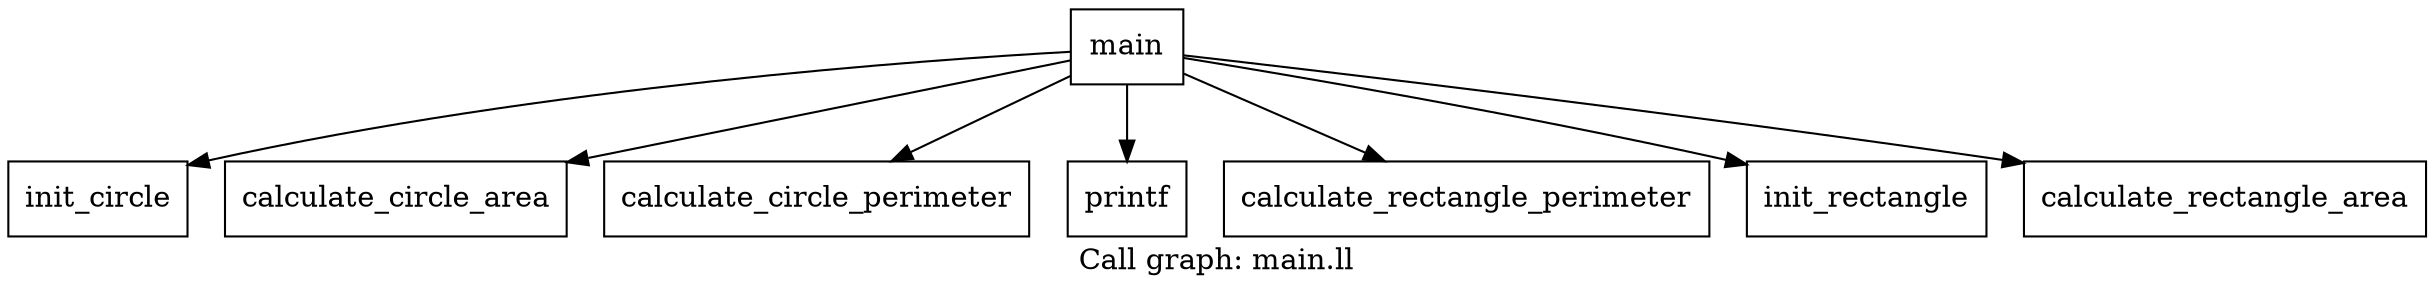 digraph "Call graph: main.ll" {
	label="Call graph: main.ll";

	Node0x88d7550 [shape=record,label="{main}"];
	Node0x88d7550 -> Node0x88d7600;
	Node0x88d7550 -> Node0x88d7ac0;
	Node0x88d7550 -> Node0x88d7ba0;
	Node0x88d7550 -> Node0x88d7cd0;
	Node0x88d7550 -> Node0x88d7fa0;
	Node0x88d7550 -> Node0x88d7ea0;
	Node0x88d7550 -> Node0x88d7f20;
	Node0x88d7ac0 [shape=record,label="{calculate_circle_area}"];
	Node0x88d7ba0 [shape=record,label="{calculate_circle_perimeter}"];
	Node0x88d7cd0 [shape=record,label="{printf}"];
	Node0x88d7ea0 [shape=record,label="{init_rectangle}"];
	Node0x88d7f20 [shape=record,label="{calculate_rectangle_area}"];
	Node0x88d7fa0 [shape=record,label="{calculate_rectangle_perimeter}"];
	Node0x88d7600 [shape=record,label="{init_circle}"];
}
